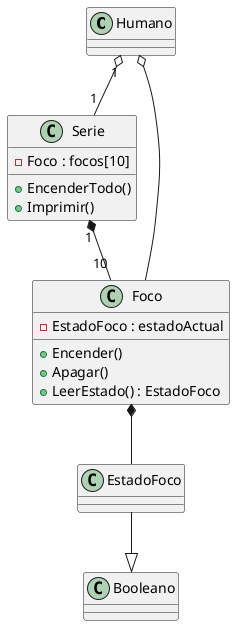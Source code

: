 @startuml diagrama

class Humano
class Serie{
    - Foco : focos[10]
    + EncenderTodo()
    + Imprimir()
}
class Foco{
    - EstadoFoco : estadoActual
    + Encender()
    + Apagar()
    + LeerEstado() : EstadoFoco
}
class EstadoFoco
class Booleano

Serie "1" *-- "10" Foco
EstadoFoco --|> Booleano
Humano o-- Foco 
Foco *-- EstadoFoco
Humano "1" o-- "1" Serie



@enduml